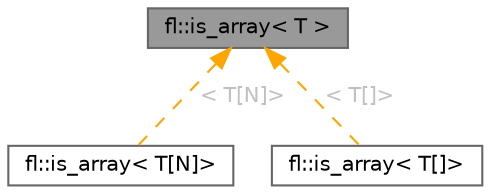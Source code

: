 digraph "fl::is_array&lt; T &gt;"
{
 // INTERACTIVE_SVG=YES
 // LATEX_PDF_SIZE
  bgcolor="transparent";
  edge [fontname=Helvetica,fontsize=10,labelfontname=Helvetica,labelfontsize=10];
  node [fontname=Helvetica,fontsize=10,shape=box,height=0.2,width=0.4];
  Node1 [id="Node000001",label="fl::is_array\< T \>",height=0.2,width=0.4,color="gray40", fillcolor="grey60", style="filled", fontcolor="black",tooltip=" "];
  Node1 -> Node2 [id="edge1_Node000001_Node000002",dir="back",color="orange",style="dashed",tooltip=" ",label=" \< T[N]\>",fontcolor="grey" ];
  Node2 [id="Node000002",label="fl::is_array\< T[N]\>",height=0.2,width=0.4,color="gray40", fillcolor="white", style="filled",URL="$d8/dac/structfl_1_1is__array_3_01_t_0f_n_0e_4.html",tooltip=" "];
  Node1 -> Node3 [id="edge2_Node000001_Node000003",dir="back",color="orange",style="dashed",tooltip=" ",label=" \< T[]\>",fontcolor="grey" ];
  Node3 [id="Node000003",label="fl::is_array\< T[]\>",height=0.2,width=0.4,color="gray40", fillcolor="white", style="filled",URL="$d1/de1/structfl_1_1is__array_3_01_t_0f_0e_4.html",tooltip=" "];
}
